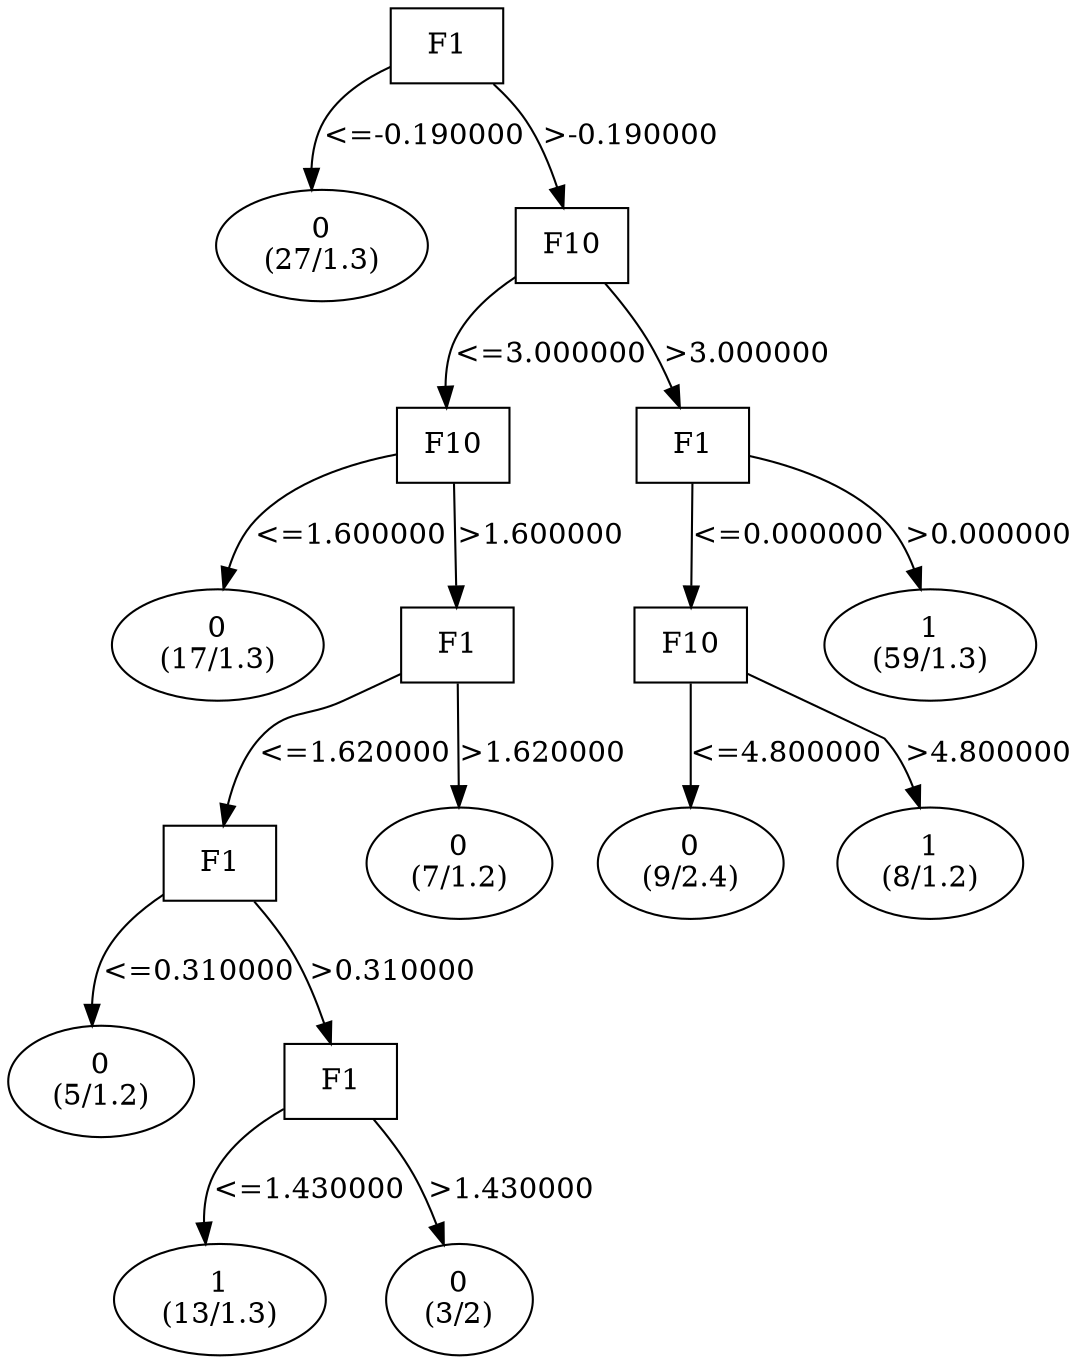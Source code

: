 digraph YaDT {
n0 [ shape=box, label="F1\n"]
n0 -> n1 [label="<=-0.190000"]
n1 [ shape=ellipse, label="0\n(27/1.3)"]
n0 -> n2 [label=">-0.190000"]
n2 [ shape=box, label="F10\n"]
n2 -> n3 [label="<=3.000000"]
n3 [ shape=box, label="F10\n"]
n3 -> n4 [label="<=1.600000"]
n4 [ shape=ellipse, label="0\n(17/1.3)"]
n3 -> n5 [label=">1.600000"]
n5 [ shape=box, label="F1\n"]
n5 -> n6 [label="<=1.620000"]
n6 [ shape=box, label="F1\n"]
n6 -> n7 [label="<=0.310000"]
n7 [ shape=ellipse, label="0\n(5/1.2)"]
n6 -> n8 [label=">0.310000"]
n8 [ shape=box, label="F1\n"]
n8 -> n9 [label="<=1.430000"]
n9 [ shape=ellipse, label="1\n(13/1.3)"]
n8 -> n10 [label=">1.430000"]
n10 [ shape=ellipse, label="0\n(3/2)"]
n5 -> n13 [label=">1.620000"]
n13 [ shape=ellipse, label="0\n(7/1.2)"]
n2 -> n16 [label=">3.000000"]
n16 [ shape=box, label="F1\n"]
n16 -> n17 [label="<=0.000000"]
n17 [ shape=box, label="F10\n"]
n17 -> n18 [label="<=4.800000"]
n18 [ shape=ellipse, label="0\n(9/2.4)"]
n17 -> n19 [label=">4.800000"]
n19 [ shape=ellipse, label="1\n(8/1.2)"]
n16 -> n21 [label=">0.000000"]
n21 [ shape=ellipse, label="1\n(59/1.3)"]
}
